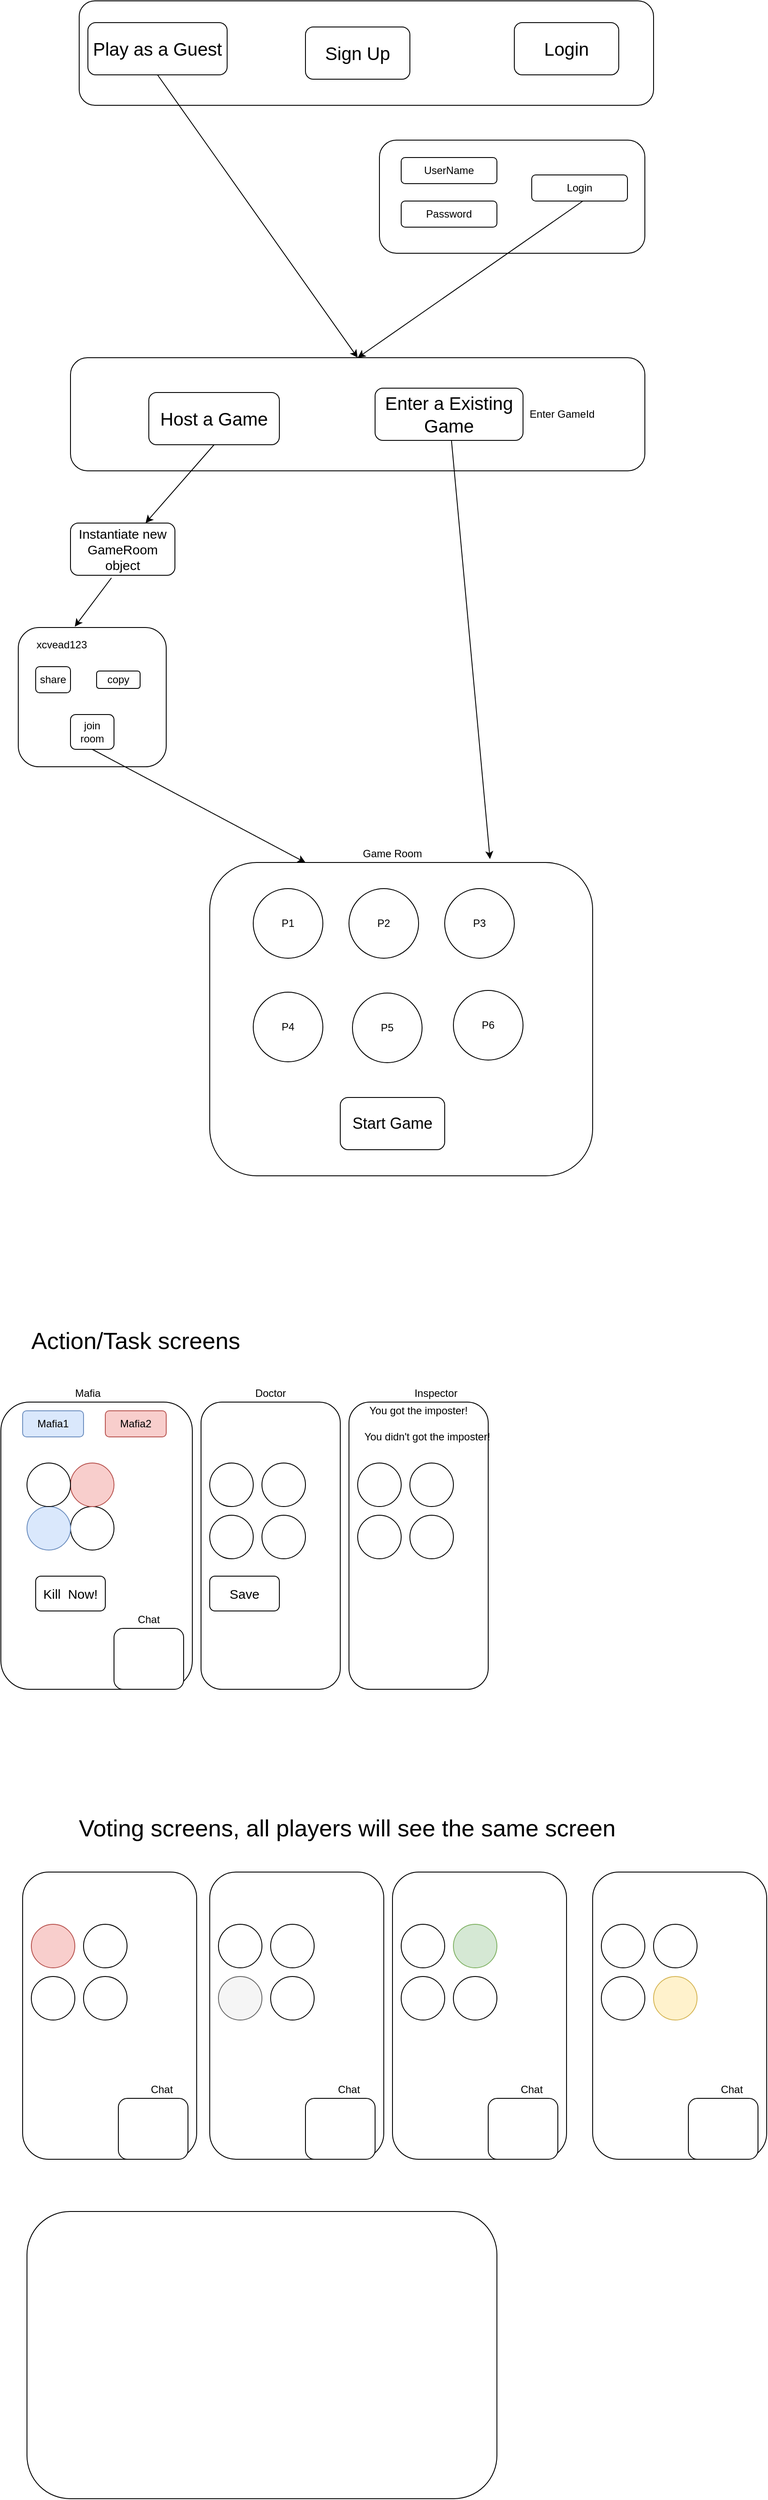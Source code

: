 <mxfile version="13.7.8" type="device"><diagram id="ruVXNU997SCmWgFCacwj" name="Page-1"><mxGraphModel dx="1038" dy="583" grid="1" gridSize="10" guides="1" tooltips="1" connect="1" arrows="1" fold="1" page="1" pageScale="1" pageWidth="850" pageHeight="1100" math="0" shadow="0"><root><mxCell id="0"/><mxCell id="1" parent="0"/><mxCell id="eVBIJH4WeEJTJ8BHO9S_-1" value="" style="rounded=1;whiteSpace=wrap;html=1;" parent="1" vertex="1"><mxGeometry x="100" y="130" width="660" height="120" as="geometry"/></mxCell><mxCell id="eVBIJH4WeEJTJ8BHO9S_-2" value="&lt;font style=&quot;font-size: 21px&quot;&gt;Play as a Guest&lt;/font&gt;" style="rounded=1;whiteSpace=wrap;html=1;" parent="1" vertex="1"><mxGeometry x="110" y="155" width="160" height="60" as="geometry"/></mxCell><mxCell id="eVBIJH4WeEJTJ8BHO9S_-3" value="&lt;font style=&quot;font-size: 21px&quot;&gt;Login&lt;/font&gt;" style="rounded=1;whiteSpace=wrap;html=1;" parent="1" vertex="1"><mxGeometry x="600" y="155" width="120" height="60" as="geometry"/></mxCell><mxCell id="eVBIJH4WeEJTJ8BHO9S_-4" value="" style="rounded=1;whiteSpace=wrap;html=1;" parent="1" vertex="1"><mxGeometry x="90" y="540" width="660" height="130" as="geometry"/></mxCell><mxCell id="eVBIJH4WeEJTJ8BHO9S_-6" value="&lt;font style=&quot;font-size: 21px&quot;&gt;Enter a Existing Game&lt;/font&gt;" style="rounded=1;whiteSpace=wrap;html=1;" parent="1" vertex="1"><mxGeometry x="440" y="575" width="170" height="60" as="geometry"/></mxCell><mxCell id="eVBIJH4WeEJTJ8BHO9S_-7" value="&lt;font style=&quot;font-size: 21px&quot;&gt;Host a Game&lt;/font&gt;" style="rounded=1;whiteSpace=wrap;html=1;" parent="1" vertex="1"><mxGeometry x="180" y="580" width="150" height="60" as="geometry"/></mxCell><mxCell id="eVBIJH4WeEJTJ8BHO9S_-8" value="" style="endArrow=classic;html=1;exitX=0.5;exitY=1;exitDx=0;exitDy=0;" parent="1" source="eVBIJH4WeEJTJ8BHO9S_-7" target="eVBIJH4WeEJTJ8BHO9S_-9" edge="1"><mxGeometry width="50" height="50" relative="1" as="geometry"><mxPoint x="390" y="730" as="sourcePoint"/><mxPoint x="240" y="750" as="targetPoint"/></mxGeometry></mxCell><mxCell id="eVBIJH4WeEJTJ8BHO9S_-9" value="&lt;font style=&quot;font-size: 15px&quot;&gt;Instantiate new GameRoom object&lt;br&gt;&lt;/font&gt;" style="rounded=1;whiteSpace=wrap;html=1;" parent="1" vertex="1"><mxGeometry x="90" y="730" width="120" height="60" as="geometry"/></mxCell><mxCell id="eVBIJH4WeEJTJ8BHO9S_-10" value="" style="endArrow=classic;html=1;entryX=0.732;entryY=-0.011;entryDx=0;entryDy=0;entryPerimeter=0;" parent="1" source="eVBIJH4WeEJTJ8BHO9S_-6" target="eVBIJH4WeEJTJ8BHO9S_-35" edge="1"><mxGeometry width="50" height="50" relative="1" as="geometry"><mxPoint x="480" y="640" as="sourcePoint"/><mxPoint x="401.25" y="730" as="targetPoint"/></mxGeometry></mxCell><mxCell id="eVBIJH4WeEJTJ8BHO9S_-11" value="" style="rounded=1;whiteSpace=wrap;html=1;" parent="1" vertex="1"><mxGeometry x="445" y="290" width="305" height="130" as="geometry"/></mxCell><mxCell id="eVBIJH4WeEJTJ8BHO9S_-12" value="UserName" style="rounded=1;whiteSpace=wrap;html=1;" parent="1" vertex="1"><mxGeometry x="470" y="310" width="110" height="30" as="geometry"/></mxCell><mxCell id="eVBIJH4WeEJTJ8BHO9S_-13" value="Login" style="rounded=1;whiteSpace=wrap;html=1;" parent="1" vertex="1"><mxGeometry x="620" y="330" width="110" height="30" as="geometry"/></mxCell><mxCell id="eVBIJH4WeEJTJ8BHO9S_-14" value="Password" style="rounded=1;whiteSpace=wrap;html=1;" parent="1" vertex="1"><mxGeometry x="470" y="360" width="110" height="30" as="geometry"/></mxCell><mxCell id="eVBIJH4WeEJTJ8BHO9S_-15" value="" style="endArrow=classic;html=1;exitX=0.5;exitY=1;exitDx=0;exitDy=0;entryX=0.5;entryY=0;entryDx=0;entryDy=0;" parent="1" target="eVBIJH4WeEJTJ8BHO9S_-4" edge="1"><mxGeometry width="50" height="50" relative="1" as="geometry"><mxPoint x="678.75" y="360" as="sourcePoint"/><mxPoint x="600" y="450" as="targetPoint"/></mxGeometry></mxCell><mxCell id="eVBIJH4WeEJTJ8BHO9S_-16" value="" style="endArrow=classic;html=1;exitX=0.5;exitY=1;exitDx=0;exitDy=0;entryX=0.5;entryY=0;entryDx=0;entryDy=0;" parent="1" source="eVBIJH4WeEJTJ8BHO9S_-2" target="eVBIJH4WeEJTJ8BHO9S_-4" edge="1"><mxGeometry width="50" height="50" relative="1" as="geometry"><mxPoint x="298.75" y="215" as="sourcePoint"/><mxPoint x="220" y="305" as="targetPoint"/></mxGeometry></mxCell><mxCell id="eVBIJH4WeEJTJ8BHO9S_-17" value="&lt;font style=&quot;font-size: 21px&quot;&gt;Sign Up&lt;/font&gt;" style="rounded=1;whiteSpace=wrap;html=1;" parent="1" vertex="1"><mxGeometry x="360" y="160" width="120" height="60" as="geometry"/></mxCell><mxCell id="eVBIJH4WeEJTJ8BHO9S_-29" value="" style="rounded=1;whiteSpace=wrap;html=1;" parent="1" vertex="1"><mxGeometry x="30" y="850" width="170" height="160" as="geometry"/></mxCell><mxCell id="eVBIJH4WeEJTJ8BHO9S_-30" value="Enter GameId" style="text;html=1;strokeColor=none;fillColor=none;align=center;verticalAlign=middle;whiteSpace=wrap;rounded=0;" parent="1" vertex="1"><mxGeometry x="610" y="595" width="90" height="20" as="geometry"/></mxCell><mxCell id="eVBIJH4WeEJTJ8BHO9S_-31" value="xcvead123" style="text;html=1;strokeColor=none;fillColor=none;align=center;verticalAlign=middle;whiteSpace=wrap;rounded=0;" parent="1" vertex="1"><mxGeometry x="60" y="860" width="40" height="20" as="geometry"/></mxCell><mxCell id="eVBIJH4WeEJTJ8BHO9S_-32" value="share" style="rounded=1;whiteSpace=wrap;html=1;" parent="1" vertex="1"><mxGeometry x="50" y="895" width="40" height="30" as="geometry"/></mxCell><mxCell id="eVBIJH4WeEJTJ8BHO9S_-33" value="copy" style="rounded=1;whiteSpace=wrap;html=1;" parent="1" vertex="1"><mxGeometry x="120" y="900" width="50" height="20" as="geometry"/></mxCell><mxCell id="eVBIJH4WeEJTJ8BHO9S_-34" value="join room" style="rounded=1;whiteSpace=wrap;html=1;" parent="1" vertex="1"><mxGeometry x="90" y="950" width="50" height="40" as="geometry"/></mxCell><mxCell id="eVBIJH4WeEJTJ8BHO9S_-35" value="" style="rounded=1;whiteSpace=wrap;html=1;" parent="1" vertex="1"><mxGeometry x="250" y="1120" width="440" height="360" as="geometry"/></mxCell><mxCell id="eVBIJH4WeEJTJ8BHO9S_-36" value="" style="endArrow=classic;html=1;exitX=0.5;exitY=1;exitDx=0;exitDy=0;entryX=0.25;entryY=0;entryDx=0;entryDy=0;" parent="1" source="eVBIJH4WeEJTJ8BHO9S_-34" target="eVBIJH4WeEJTJ8BHO9S_-35" edge="1"><mxGeometry width="50" height="50" relative="1" as="geometry"><mxPoint x="420" y="1030" as="sourcePoint"/><mxPoint x="470" y="980" as="targetPoint"/></mxGeometry></mxCell><mxCell id="eVBIJH4WeEJTJ8BHO9S_-37" value="Game Room" style="text;html=1;strokeColor=none;fillColor=none;align=center;verticalAlign=middle;whiteSpace=wrap;rounded=0;" parent="1" vertex="1"><mxGeometry x="420" y="1100" width="80" height="20" as="geometry"/></mxCell><mxCell id="eVBIJH4WeEJTJ8BHO9S_-38" value="" style="endArrow=classic;html=1;exitX=0.392;exitY=1.05;exitDx=0;exitDy=0;exitPerimeter=0;entryX=0.382;entryY=-0.006;entryDx=0;entryDy=0;entryPerimeter=0;" parent="1" source="eVBIJH4WeEJTJ8BHO9S_-9" target="eVBIJH4WeEJTJ8BHO9S_-29" edge="1"><mxGeometry width="50" height="50" relative="1" as="geometry"><mxPoint x="420" y="960" as="sourcePoint"/><mxPoint x="470" y="910" as="targetPoint"/></mxGeometry></mxCell><mxCell id="eVBIJH4WeEJTJ8BHO9S_-40" value="P6" style="ellipse;whiteSpace=wrap;html=1;aspect=fixed;" parent="1" vertex="1"><mxGeometry x="530" y="1267" width="80" height="80" as="geometry"/></mxCell><mxCell id="eVBIJH4WeEJTJ8BHO9S_-41" value="P5" style="ellipse;whiteSpace=wrap;html=1;aspect=fixed;" parent="1" vertex="1"><mxGeometry x="414" y="1270" width="80" height="80" as="geometry"/></mxCell><mxCell id="eVBIJH4WeEJTJ8BHO9S_-42" value="P4" style="ellipse;whiteSpace=wrap;html=1;aspect=fixed;" parent="1" vertex="1"><mxGeometry x="300" y="1269" width="80" height="80" as="geometry"/></mxCell><mxCell id="eVBIJH4WeEJTJ8BHO9S_-43" value="P3" style="ellipse;whiteSpace=wrap;html=1;aspect=fixed;" parent="1" vertex="1"><mxGeometry x="520" y="1150" width="80" height="80" as="geometry"/></mxCell><mxCell id="eVBIJH4WeEJTJ8BHO9S_-44" value="P2" style="ellipse;whiteSpace=wrap;html=1;aspect=fixed;" parent="1" vertex="1"><mxGeometry x="410" y="1150" width="80" height="80" as="geometry"/></mxCell><mxCell id="eVBIJH4WeEJTJ8BHO9S_-45" value="P1" style="ellipse;whiteSpace=wrap;html=1;aspect=fixed;" parent="1" vertex="1"><mxGeometry x="300" y="1150" width="80" height="80" as="geometry"/></mxCell><mxCell id="eVBIJH4WeEJTJ8BHO9S_-46" value="&lt;font style=&quot;font-size: 18px&quot;&gt;Start Game&lt;/font&gt;" style="rounded=1;whiteSpace=wrap;html=1;" parent="1" vertex="1"><mxGeometry x="400" y="1390" width="120" height="60" as="geometry"/></mxCell><mxCell id="eVBIJH4WeEJTJ8BHO9S_-47" value="" style="rounded=1;whiteSpace=wrap;html=1;" parent="1" vertex="1"><mxGeometry x="10" y="1740" width="220" height="330" as="geometry"/></mxCell><mxCell id="eVBIJH4WeEJTJ8BHO9S_-48" value="" style="rounded=1;whiteSpace=wrap;html=1;" parent="1" vertex="1"><mxGeometry x="240" y="1740" width="160" height="330" as="geometry"/></mxCell><mxCell id="eVBIJH4WeEJTJ8BHO9S_-49" value="" style="rounded=1;whiteSpace=wrap;html=1;" parent="1" vertex="1"><mxGeometry x="410" y="1740" width="160" height="330" as="geometry"/></mxCell><mxCell id="eVBIJH4WeEJTJ8BHO9S_-50" value="" style="rounded=1;whiteSpace=wrap;html=1;" parent="1" vertex="1"><mxGeometry x="35" y="2280" width="200" height="330" as="geometry"/></mxCell><mxCell id="eVBIJH4WeEJTJ8BHO9S_-51" value="Mafia" style="text;html=1;strokeColor=none;fillColor=none;align=center;verticalAlign=middle;whiteSpace=wrap;rounded=0;" parent="1" vertex="1"><mxGeometry x="90" y="1720" width="40" height="20" as="geometry"/></mxCell><mxCell id="eVBIJH4WeEJTJ8BHO9S_-52" value="Doctor" style="text;html=1;strokeColor=none;fillColor=none;align=center;verticalAlign=middle;whiteSpace=wrap;rounded=0;" parent="1" vertex="1"><mxGeometry x="300" y="1720" width="40" height="20" as="geometry"/></mxCell><mxCell id="eVBIJH4WeEJTJ8BHO9S_-53" value="Inspector" style="text;html=1;strokeColor=none;fillColor=none;align=center;verticalAlign=middle;whiteSpace=wrap;rounded=0;" parent="1" vertex="1"><mxGeometry x="490" y="1720" width="40" height="20" as="geometry"/></mxCell><mxCell id="eVBIJH4WeEJTJ8BHO9S_-55" value="" style="ellipse;whiteSpace=wrap;html=1;aspect=fixed;" parent="1" vertex="1"><mxGeometry x="90" y="1860" width="50" height="50" as="geometry"/></mxCell><mxCell id="eVBIJH4WeEJTJ8BHO9S_-56" value="" style="ellipse;whiteSpace=wrap;html=1;aspect=fixed;fillColor=#dae8fc;strokeColor=#6c8ebf;" parent="1" vertex="1"><mxGeometry x="40" y="1860" width="50" height="50" as="geometry"/></mxCell><mxCell id="eVBIJH4WeEJTJ8BHO9S_-57" value="" style="ellipse;whiteSpace=wrap;html=1;aspect=fixed;fillColor=#f8cecc;strokeColor=#b85450;" parent="1" vertex="1"><mxGeometry x="90" y="1810" width="50" height="50" as="geometry"/></mxCell><mxCell id="eVBIJH4WeEJTJ8BHO9S_-58" value="" style="ellipse;whiteSpace=wrap;html=1;aspect=fixed;" parent="1" vertex="1"><mxGeometry x="40" y="1810" width="50" height="50" as="geometry"/></mxCell><mxCell id="eVBIJH4WeEJTJ8BHO9S_-60" value="Mafia1" style="rounded=1;whiteSpace=wrap;html=1;fillColor=#dae8fc;strokeColor=#6c8ebf;" parent="1" vertex="1"><mxGeometry x="35" y="1750" width="70" height="30" as="geometry"/></mxCell><mxCell id="eVBIJH4WeEJTJ8BHO9S_-61" value="Mafia2" style="rounded=1;whiteSpace=wrap;html=1;fillColor=#f8cecc;strokeColor=#b85450;" parent="1" vertex="1"><mxGeometry x="130" y="1750" width="70" height="30" as="geometry"/></mxCell><mxCell id="eVBIJH4WeEJTJ8BHO9S_-62" value="" style="rounded=1;whiteSpace=wrap;html=1;" parent="1" vertex="1"><mxGeometry x="140" y="2000" width="80" height="70" as="geometry"/></mxCell><mxCell id="eVBIJH4WeEJTJ8BHO9S_-63" value="Chat" style="text;html=1;strokeColor=none;fillColor=none;align=center;verticalAlign=middle;whiteSpace=wrap;rounded=0;" parent="1" vertex="1"><mxGeometry x="160" y="1980" width="40" height="20" as="geometry"/></mxCell><mxCell id="eVBIJH4WeEJTJ8BHO9S_-64" value="&lt;font style=&quot;font-size: 15px&quot;&gt;Kill&amp;nbsp; Now!&lt;/font&gt;" style="rounded=1;whiteSpace=wrap;html=1;" parent="1" vertex="1"><mxGeometry x="50" y="1940" width="80" height="40" as="geometry"/></mxCell><mxCell id="N5LeVgLyUQovrJwLTWEl-1" value="" style="ellipse;whiteSpace=wrap;html=1;aspect=fixed;" parent="1" vertex="1"><mxGeometry x="250" y="1810" width="50" height="50" as="geometry"/></mxCell><mxCell id="N5LeVgLyUQovrJwLTWEl-2" value="" style="ellipse;whiteSpace=wrap;html=1;aspect=fixed;" parent="1" vertex="1"><mxGeometry x="310" y="1810" width="50" height="50" as="geometry"/></mxCell><mxCell id="N5LeVgLyUQovrJwLTWEl-3" value="" style="ellipse;whiteSpace=wrap;html=1;aspect=fixed;" parent="1" vertex="1"><mxGeometry x="250" y="1870" width="50" height="50" as="geometry"/></mxCell><mxCell id="N5LeVgLyUQovrJwLTWEl-4" value="" style="ellipse;whiteSpace=wrap;html=1;aspect=fixed;" parent="1" vertex="1"><mxGeometry x="310" y="1870" width="50" height="50" as="geometry"/></mxCell><mxCell id="N5LeVgLyUQovrJwLTWEl-5" value="&lt;font style=&quot;font-size: 15px&quot;&gt;Save&lt;/font&gt;" style="rounded=1;whiteSpace=wrap;html=1;" parent="1" vertex="1"><mxGeometry x="250" y="1940" width="80" height="40" as="geometry"/></mxCell><mxCell id="N5LeVgLyUQovrJwLTWEl-6" value="" style="ellipse;whiteSpace=wrap;html=1;aspect=fixed;" parent="1" vertex="1"><mxGeometry x="420" y="1810" width="50" height="50" as="geometry"/></mxCell><mxCell id="N5LeVgLyUQovrJwLTWEl-7" value="" style="ellipse;whiteSpace=wrap;html=1;aspect=fixed;" parent="1" vertex="1"><mxGeometry x="480" y="1870" width="50" height="50" as="geometry"/></mxCell><mxCell id="N5LeVgLyUQovrJwLTWEl-8" value="" style="ellipse;whiteSpace=wrap;html=1;aspect=fixed;" parent="1" vertex="1"><mxGeometry x="105" y="2400" width="50" height="50" as="geometry"/></mxCell><mxCell id="N5LeVgLyUQovrJwLTWEl-9" value="" style="ellipse;whiteSpace=wrap;html=1;aspect=fixed;" parent="1" vertex="1"><mxGeometry x="480" y="1810" width="50" height="50" as="geometry"/></mxCell><mxCell id="N5LeVgLyUQovrJwLTWEl-10" value="You didn't got the imposter!" style="text;html=1;strokeColor=none;fillColor=none;align=center;verticalAlign=middle;whiteSpace=wrap;rounded=0;" parent="1" vertex="1"><mxGeometry x="425" y="1770" width="150" height="20" as="geometry"/></mxCell><mxCell id="N5LeVgLyUQovrJwLTWEl-12" value="You got the imposter!" style="text;html=1;strokeColor=none;fillColor=none;align=center;verticalAlign=middle;whiteSpace=wrap;rounded=0;" parent="1" vertex="1"><mxGeometry x="430" y="1740" width="120" height="20" as="geometry"/></mxCell><mxCell id="N5LeVgLyUQovrJwLTWEl-13" value="" style="ellipse;whiteSpace=wrap;html=1;aspect=fixed;fillColor=#f8cecc;strokeColor=#b85450;" parent="1" vertex="1"><mxGeometry x="45" y="2340" width="50" height="50" as="geometry"/></mxCell><mxCell id="N5LeVgLyUQovrJwLTWEl-14" value="" style="ellipse;whiteSpace=wrap;html=1;aspect=fixed;" parent="1" vertex="1"><mxGeometry x="45" y="2400" width="50" height="50" as="geometry"/></mxCell><mxCell id="N5LeVgLyUQovrJwLTWEl-15" value="" style="ellipse;whiteSpace=wrap;html=1;aspect=fixed;" parent="1" vertex="1"><mxGeometry x="105" y="2340" width="50" height="50" as="geometry"/></mxCell><mxCell id="N5LeVgLyUQovrJwLTWEl-16" value="" style="ellipse;whiteSpace=wrap;html=1;aspect=fixed;" parent="1" vertex="1"><mxGeometry x="420" y="1870" width="50" height="50" as="geometry"/></mxCell><mxCell id="N5LeVgLyUQovrJwLTWEl-17" value="" style="rounded=1;whiteSpace=wrap;html=1;" parent="1" vertex="1"><mxGeometry x="145" y="2540" width="80" height="70" as="geometry"/></mxCell><mxCell id="N5LeVgLyUQovrJwLTWEl-18" value="Chat" style="text;html=1;strokeColor=none;fillColor=none;align=center;verticalAlign=middle;whiteSpace=wrap;rounded=0;" parent="1" vertex="1"><mxGeometry x="175" y="2520" width="40" height="20" as="geometry"/></mxCell><mxCell id="N5LeVgLyUQovrJwLTWEl-19" value="&lt;p style=&quot;line-height: 130% ; font-size: 27px&quot;&gt;&lt;font style=&quot;font-size: 27px&quot;&gt;Action/Task screens&lt;br&gt;&lt;/font&gt;&lt;/p&gt;" style="text;html=1;strokeColor=none;fillColor=none;align=center;verticalAlign=middle;whiteSpace=wrap;rounded=0;" parent="1" vertex="1"><mxGeometry x="40" y="1660" width="250" height="20" as="geometry"/></mxCell><mxCell id="N5LeVgLyUQovrJwLTWEl-20" value="" style="rounded=1;whiteSpace=wrap;html=1;" parent="1" vertex="1"><mxGeometry x="250" y="2280" width="200" height="330" as="geometry"/></mxCell><mxCell id="N5LeVgLyUQovrJwLTWEl-21" value="" style="ellipse;whiteSpace=wrap;html=1;aspect=fixed;" parent="1" vertex="1"><mxGeometry x="320" y="2400" width="50" height="50" as="geometry"/></mxCell><mxCell id="N5LeVgLyUQovrJwLTWEl-22" value="" style="ellipse;whiteSpace=wrap;html=1;aspect=fixed;" parent="1" vertex="1"><mxGeometry x="260" y="2340" width="50" height="50" as="geometry"/></mxCell><mxCell id="N5LeVgLyUQovrJwLTWEl-23" value="" style="ellipse;whiteSpace=wrap;html=1;aspect=fixed;fillColor=#f5f5f5;strokeColor=#666666;fontColor=#333333;" parent="1" vertex="1"><mxGeometry x="260" y="2400" width="50" height="50" as="geometry"/></mxCell><mxCell id="N5LeVgLyUQovrJwLTWEl-24" value="" style="ellipse;whiteSpace=wrap;html=1;aspect=fixed;" parent="1" vertex="1"><mxGeometry x="320" y="2340" width="50" height="50" as="geometry"/></mxCell><mxCell id="N5LeVgLyUQovrJwLTWEl-25" value="" style="rounded=1;whiteSpace=wrap;html=1;" parent="1" vertex="1"><mxGeometry x="360" y="2540" width="80" height="70" as="geometry"/></mxCell><mxCell id="N5LeVgLyUQovrJwLTWEl-26" value="Chat" style="text;html=1;strokeColor=none;fillColor=none;align=center;verticalAlign=middle;whiteSpace=wrap;rounded=0;" parent="1" vertex="1"><mxGeometry x="390" y="2520" width="40" height="20" as="geometry"/></mxCell><mxCell id="N5LeVgLyUQovrJwLTWEl-27" value="" style="rounded=1;whiteSpace=wrap;html=1;" parent="1" vertex="1"><mxGeometry x="460" y="2280" width="200" height="330" as="geometry"/></mxCell><mxCell id="N5LeVgLyUQovrJwLTWEl-28" value="" style="ellipse;whiteSpace=wrap;html=1;aspect=fixed;" parent="1" vertex="1"><mxGeometry x="530" y="2400" width="50" height="50" as="geometry"/></mxCell><mxCell id="N5LeVgLyUQovrJwLTWEl-29" value="" style="ellipse;whiteSpace=wrap;html=1;aspect=fixed;" parent="1" vertex="1"><mxGeometry x="470" y="2340" width="50" height="50" as="geometry"/></mxCell><mxCell id="N5LeVgLyUQovrJwLTWEl-30" value="" style="ellipse;whiteSpace=wrap;html=1;aspect=fixed;" parent="1" vertex="1"><mxGeometry x="470" y="2400" width="50" height="50" as="geometry"/></mxCell><mxCell id="N5LeVgLyUQovrJwLTWEl-31" value="" style="ellipse;whiteSpace=wrap;html=1;aspect=fixed;fillColor=#d5e8d4;strokeColor=#82b366;" parent="1" vertex="1"><mxGeometry x="530" y="2340" width="50" height="50" as="geometry"/></mxCell><mxCell id="N5LeVgLyUQovrJwLTWEl-32" value="" style="rounded=1;whiteSpace=wrap;html=1;" parent="1" vertex="1"><mxGeometry x="570" y="2540" width="80" height="70" as="geometry"/></mxCell><mxCell id="N5LeVgLyUQovrJwLTWEl-33" value="Chat" style="text;html=1;strokeColor=none;fillColor=none;align=center;verticalAlign=middle;whiteSpace=wrap;rounded=0;" parent="1" vertex="1"><mxGeometry x="600" y="2520" width="40" height="20" as="geometry"/></mxCell><mxCell id="N5LeVgLyUQovrJwLTWEl-42" value="" style="rounded=1;whiteSpace=wrap;html=1;" parent="1" vertex="1"><mxGeometry x="690" y="2280" width="200" height="330" as="geometry"/></mxCell><mxCell id="N5LeVgLyUQovrJwLTWEl-43" value="" style="ellipse;whiteSpace=wrap;html=1;aspect=fixed;fillColor=#fff2cc;strokeColor=#d6b656;" parent="1" vertex="1"><mxGeometry x="760" y="2400" width="50" height="50" as="geometry"/></mxCell><mxCell id="N5LeVgLyUQovrJwLTWEl-44" value="" style="ellipse;whiteSpace=wrap;html=1;aspect=fixed;" parent="1" vertex="1"><mxGeometry x="700" y="2340" width="50" height="50" as="geometry"/></mxCell><mxCell id="N5LeVgLyUQovrJwLTWEl-45" value="" style="ellipse;whiteSpace=wrap;html=1;aspect=fixed;" parent="1" vertex="1"><mxGeometry x="700" y="2400" width="50" height="50" as="geometry"/></mxCell><mxCell id="N5LeVgLyUQovrJwLTWEl-46" value="" style="ellipse;whiteSpace=wrap;html=1;aspect=fixed;" parent="1" vertex="1"><mxGeometry x="760" y="2340" width="50" height="50" as="geometry"/></mxCell><mxCell id="N5LeVgLyUQovrJwLTWEl-47" value="" style="rounded=1;whiteSpace=wrap;html=1;" parent="1" vertex="1"><mxGeometry x="800" y="2540" width="80" height="70" as="geometry"/></mxCell><mxCell id="N5LeVgLyUQovrJwLTWEl-48" value="Chat" style="text;html=1;strokeColor=none;fillColor=none;align=center;verticalAlign=middle;whiteSpace=wrap;rounded=0;" parent="1" vertex="1"><mxGeometry x="830" y="2520" width="40" height="20" as="geometry"/></mxCell><mxCell id="N5LeVgLyUQovrJwLTWEl-49" value="&lt;p style=&quot;line-height: 130% ; font-size: 27px&quot;&gt;&lt;font style=&quot;font-size: 27px&quot;&gt;Voting screens, all players will see the same screen&lt;br&gt;&lt;/font&gt;&lt;/p&gt;" style="text;html=1;strokeColor=none;fillColor=none;align=center;verticalAlign=middle;whiteSpace=wrap;rounded=0;" parent="1" vertex="1"><mxGeometry x="26" y="2220" width="764" height="20" as="geometry"/></mxCell><mxCell id="N5LeVgLyUQovrJwLTWEl-50" value="" style="rounded=1;whiteSpace=wrap;html=1;" parent="1" vertex="1"><mxGeometry x="40" y="2670" width="540" height="330" as="geometry"/></mxCell></root></mxGraphModel></diagram></mxfile>